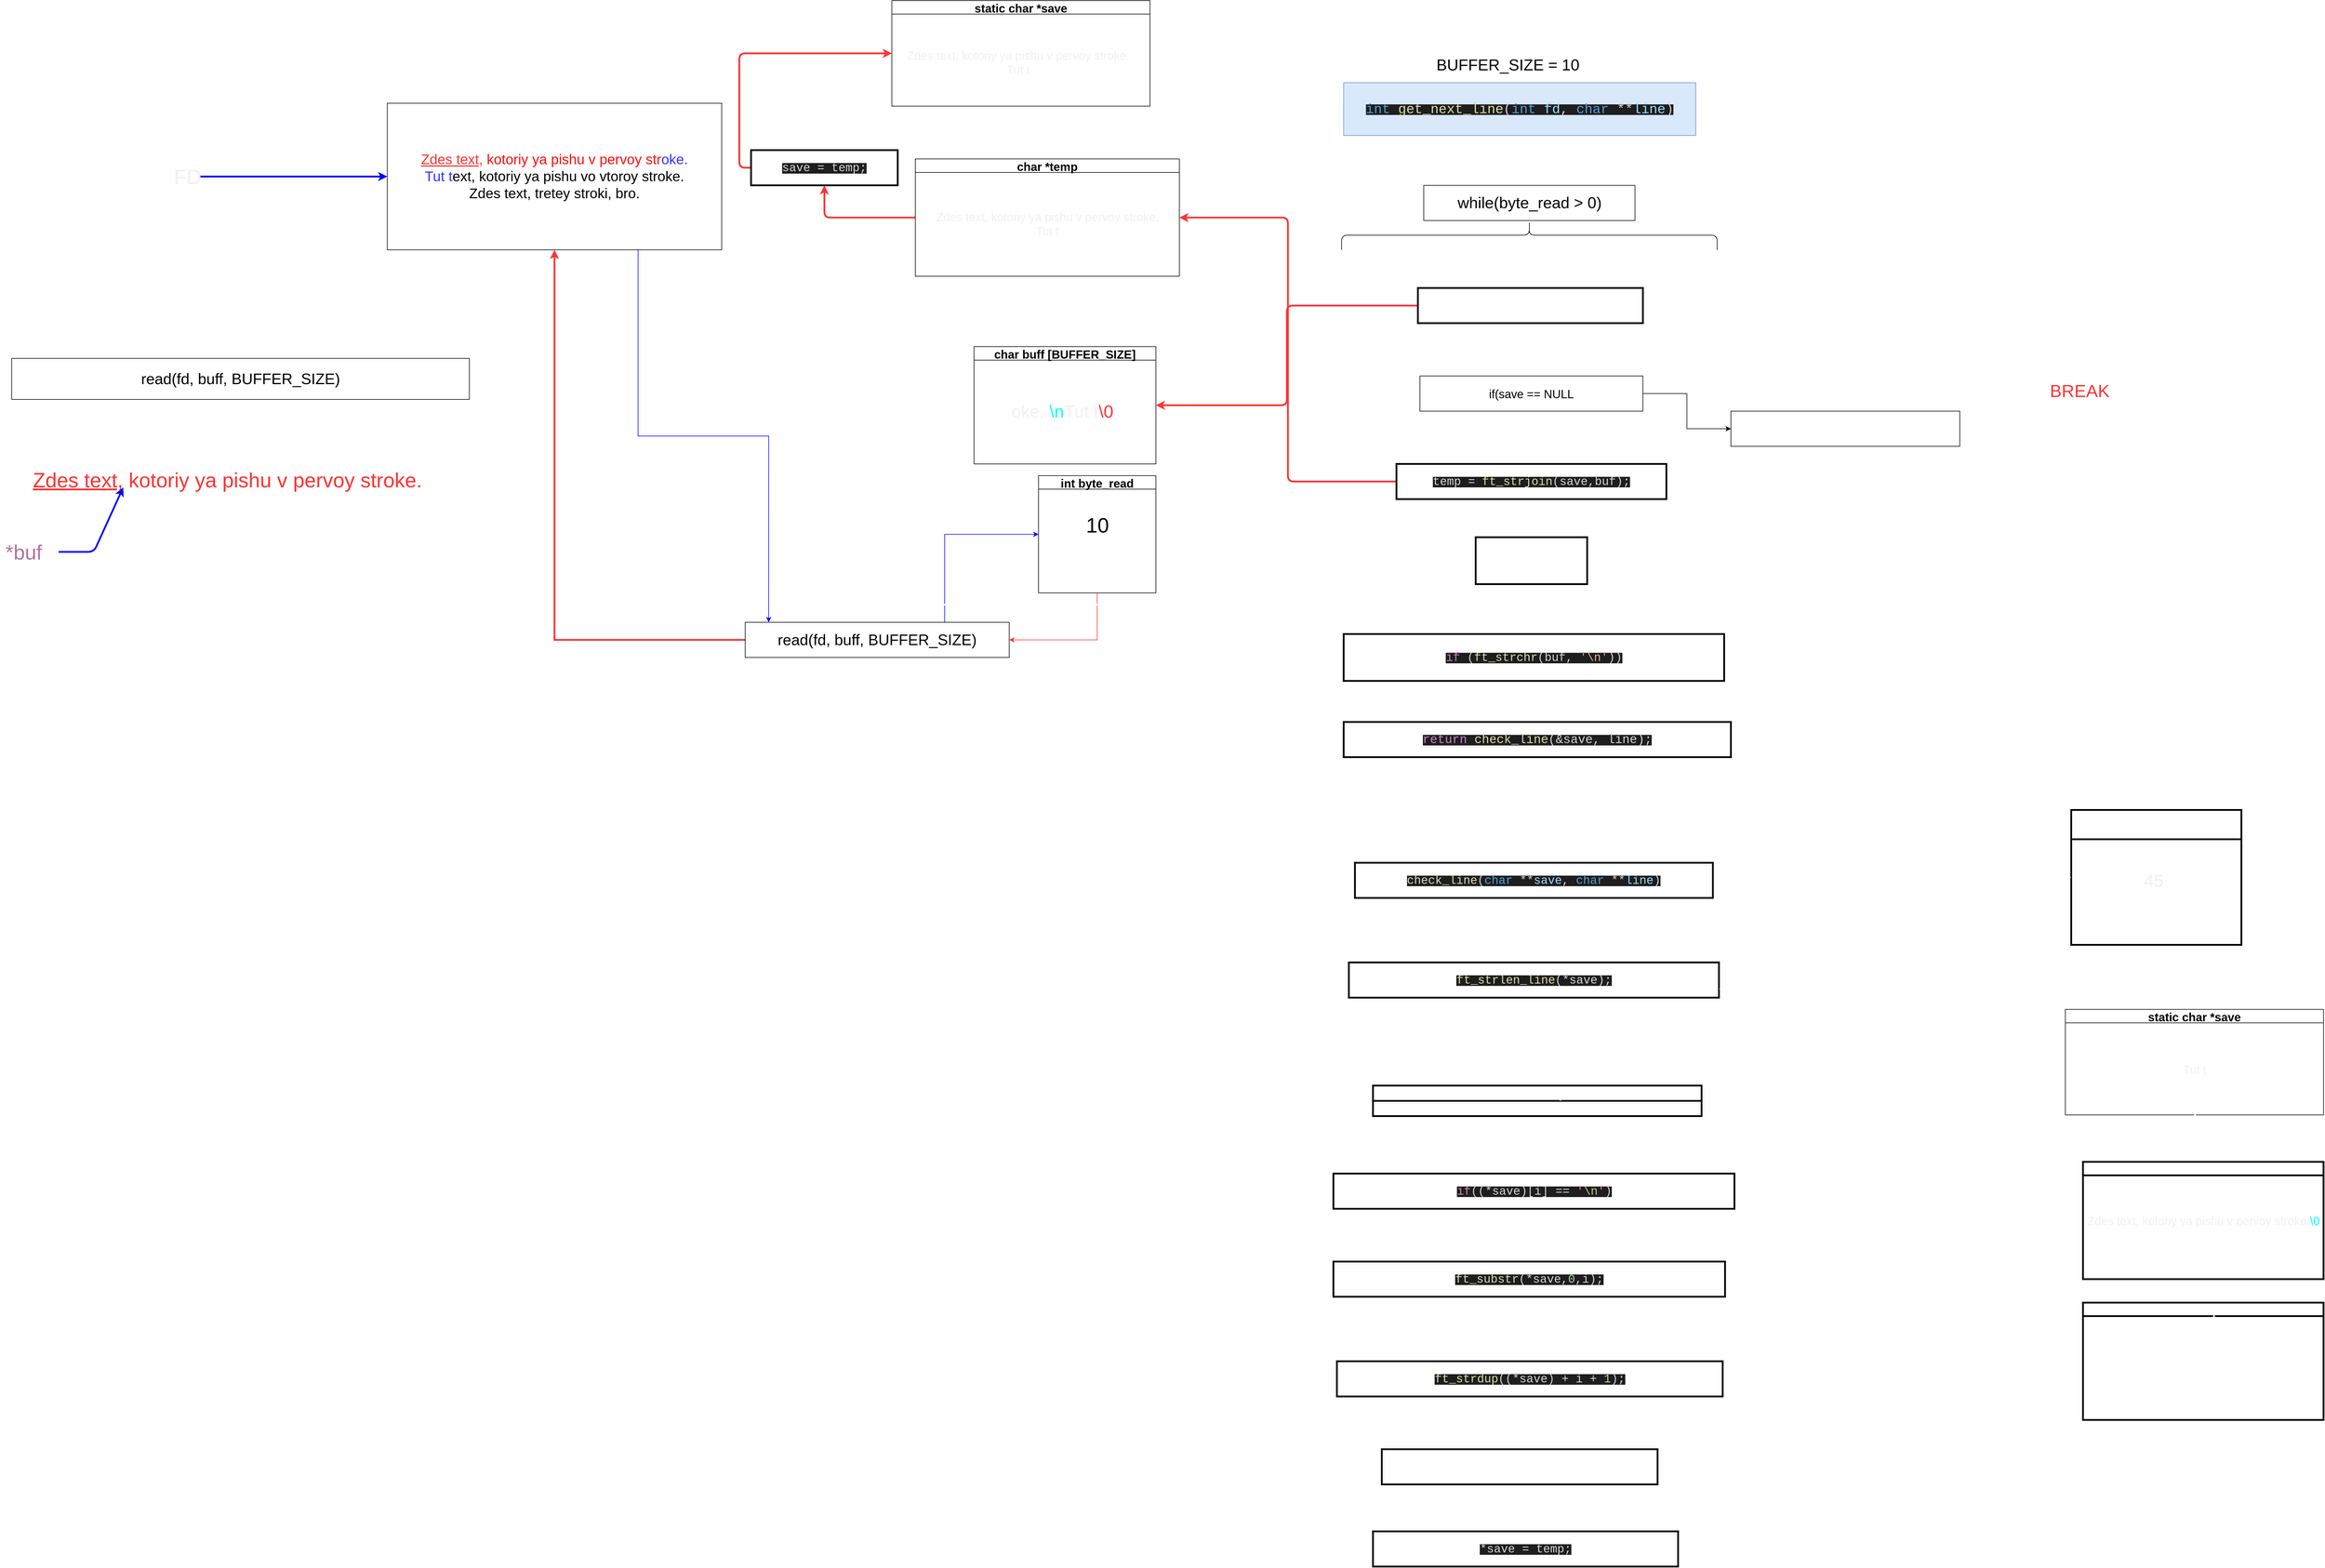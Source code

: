 <mxfile version="14.7.0" type="github">
  <diagram name="Page-1" id="2c0d36ab-eaac-3732-788b-9136903baeff">
    <mxGraphModel dx="3509.5" dy="2676.5" grid="1" gridSize="10" guides="1" tooltips="1" connect="1" arrows="1" fold="1" page="1" pageScale="1.5" pageWidth="1169" pageHeight="827" background="none" math="0" shadow="0">
      <root>
        <mxCell id="0" />
        <mxCell id="1" parent="0" />
        <mxCell id="cGfIDXa5zT7s5jYRYXFM-146" style="edgeStyle=orthogonalEdgeStyle;rounded=1;orthogonalLoop=1;jettySize=auto;html=1;exitX=0;exitY=0.5;exitDx=0;exitDy=0;entryX=1;entryY=0.5;entryDx=0;entryDy=0;fontSize=24;strokeColor=#FFFFFF;strokeWidth=3;" parent="1" source="cGfIDXa5zT7s5jYRYXFM-123" target="cGfIDXa5zT7s5jYRYXFM-132" edge="1">
          <mxGeometry relative="1" as="geometry">
            <Array as="points">
              <mxPoint x="310" y="85" />
              <mxPoint x="310" y="1090" />
              <mxPoint x="-180" y="1090" />
              <mxPoint x="-180" y="990" />
            </Array>
          </mxGeometry>
        </mxCell>
        <mxCell id="cGfIDXa5zT7s5jYRYXFM-123" value="&lt;div style=&quot;color: rgb(212 , 212 , 212) ; background-color: rgb(30 , 30 , 30) ; font-family: &amp;#34;menlo&amp;#34; , &amp;#34;monaco&amp;#34; , &amp;#34;courier new&amp;#34; , monospace ; font-weight: normal ; font-size: 23px ; line-height: 18px&quot;&gt;&lt;div&gt;&lt;font style=&quot;font-size: 23px&quot;&gt;&lt;span style=&quot;color: #569cd6&quot;&gt;int&lt;/span&gt;&lt;span style=&quot;color: #d4d4d4&quot;&gt; &lt;/span&gt;&lt;span style=&quot;color: #dcdcaa&quot;&gt;get_next_line&lt;/span&gt;&lt;span style=&quot;color: #d4d4d4&quot;&gt;(&lt;/span&gt;&lt;span style=&quot;color: #569cd6&quot;&gt;int&lt;/span&gt;&lt;span style=&quot;color: #d4d4d4&quot;&gt; &lt;/span&gt;&lt;span style=&quot;color: #9cdcfe&quot;&gt;fd&lt;/span&gt;&lt;span style=&quot;color: #d4d4d4&quot;&gt;, &lt;/span&gt;&lt;span style=&quot;color: #569cd6&quot;&gt;char&lt;/span&gt;&lt;span style=&quot;color: #d4d4d4&quot;&gt; **&lt;/span&gt;&lt;span style=&quot;color: #9cdcfe&quot;&gt;line&lt;/span&gt;&lt;span style=&quot;color: #d4d4d4&quot;&gt;)&lt;/span&gt;&lt;/font&gt;&lt;/div&gt;&lt;/div&gt;" style="rounded=0;whiteSpace=wrap;html=1;strokeColor=#6c8ebf;fillColor=#dae8fc;" parent="1" vertex="1">
          <mxGeometry x="560" y="40" width="600" height="90" as="geometry" />
        </mxCell>
        <mxCell id="cGfIDXa5zT7s5jYRYXFM-126" value="static char *save" style="swimlane;fontSize=20;fillColor=#FFFFFF;fontColor=#000000;" parent="1" vertex="1">
          <mxGeometry x="-210" y="-100" width="440" height="180" as="geometry" />
        </mxCell>
        <mxCell id="smTxelb6_2642w6QyUss-38" value="&lt;font style=&quot;font-size: 20px&quot; color=&quot;#F0F0F0&quot;&gt;Zdes text, kotoriy ya pishu v pervoy str&lt;/font&gt;&lt;font style=&quot;font-size: 20px&quot; color=&quot;#F0F0F0&quot;&gt;oke.&lt;br&gt;Tut t&lt;/font&gt;" style="text;html=1;align=center;verticalAlign=middle;resizable=0;points=[];autosize=1;strokeColor=none;fontSize=20;fontColor=#000000;rotation=0;" vertex="1" parent="cGfIDXa5zT7s5jYRYXFM-126">
          <mxGeometry x="20" y="80" width="390" height="50" as="geometry" />
        </mxCell>
        <mxCell id="smTxelb6_2642w6QyUss-27" style="edgeStyle=orthogonalEdgeStyle;rounded=1;orthogonalLoop=1;jettySize=auto;html=1;exitX=0;exitY=0.5;exitDx=0;exitDy=0;entryX=0;entryY=0.5;entryDx=0;entryDy=0;fontSize=20;fontColor=#FF3333;strokeColor=#FF3333;strokeWidth=3;startArrow=none;" edge="1" parent="1" source="smTxelb6_2642w6QyUss-23" target="cGfIDXa5zT7s5jYRYXFM-126">
          <mxGeometry relative="1" as="geometry">
            <Array as="points" />
          </mxGeometry>
        </mxCell>
        <mxCell id="smTxelb6_2642w6QyUss-31" style="edgeStyle=orthogonalEdgeStyle;rounded=1;orthogonalLoop=1;jettySize=auto;html=1;exitX=0;exitY=0.5;exitDx=0;exitDy=0;entryX=0.5;entryY=1;entryDx=0;entryDy=0;fontSize=20;fontColor=#FF3333;strokeColor=#FF3333;strokeWidth=3;" edge="1" parent="1" source="cGfIDXa5zT7s5jYRYXFM-128" target="smTxelb6_2642w6QyUss-23">
          <mxGeometry relative="1" as="geometry" />
        </mxCell>
        <mxCell id="cGfIDXa5zT7s5jYRYXFM-128" value="char *temp" style="swimlane;fontSize=20;fillColor=#FFFFFF;fontColor=#000000;" parent="1" vertex="1">
          <mxGeometry x="-170" y="170" width="450" height="200" as="geometry" />
        </mxCell>
        <mxCell id="smTxelb6_2642w6QyUss-12" value="&lt;font style=&quot;font-size: 20px&quot; color=&quot;#F0F0F0&quot;&gt;Zdes text, kotoriy ya pishu v pervoy str&lt;/font&gt;&lt;font style=&quot;font-size: 20px&quot; color=&quot;#F0F0F0&quot;&gt;oke.&lt;br&gt;Tut t&lt;/font&gt;" style="text;html=1;align=center;verticalAlign=middle;resizable=0;points=[];autosize=1;strokeColor=none;fontSize=20;fontColor=#000000;" vertex="1" parent="cGfIDXa5zT7s5jYRYXFM-128">
          <mxGeometry x="30" y="85" width="390" height="50" as="geometry" />
        </mxCell>
        <mxCell id="cGfIDXa5zT7s5jYRYXFM-129" value="char buff [BUFFER_SIZE]" style="swimlane;fontSize=20;fillColor=#FFFFFF;fontColor=#000000;" parent="1" vertex="1">
          <mxGeometry x="-70" y="490" width="310" height="200" as="geometry" />
        </mxCell>
        <mxCell id="smTxelb6_2642w6QyUss-17" value="&lt;font style=&quot;font-size: 30px&quot; color=&quot;#F0F0F0&quot;&gt;oke. &lt;font color=&quot;#00FFFF&quot;&gt;\n&lt;/font&gt;Tut t&lt;/font&gt;&lt;font style=&quot;font-size: 30px&quot; color=&quot;#F0F0F0&quot;&gt;&lt;font style=&quot;font-size: 30px&quot; color=&quot;#FF3333&quot;&gt;\0&lt;/font&gt;&lt;/font&gt;" style="text;html=1;align=center;verticalAlign=middle;resizable=0;points=[];autosize=1;strokeColor=none;fontSize=20;fontColor=#FF3333;" vertex="1" parent="cGfIDXa5zT7s5jYRYXFM-129">
          <mxGeometry x="55" y="95" width="190" height="30" as="geometry" />
        </mxCell>
        <mxCell id="smTxelb6_2642w6QyUss-16" style="edgeStyle=orthogonalEdgeStyle;rounded=0;orthogonalLoop=1;jettySize=auto;html=1;exitX=0.5;exitY=1;exitDx=0;exitDy=0;entryX=1;entryY=0.5;entryDx=0;entryDy=0;fontSize=20;fontColor=#FF3333;strokeColor=#FF3333;" edge="1" parent="1" source="cGfIDXa5zT7s5jYRYXFM-130" target="cGfIDXa5zT7s5jYRYXFM-132">
          <mxGeometry relative="1" as="geometry" />
        </mxCell>
        <mxCell id="cGfIDXa5zT7s5jYRYXFM-130" value="int byte_read" style="swimlane;fontSize=20;fillColor=#FFFFFF;fontColor=#000000;" parent="1" vertex="1">
          <mxGeometry x="40" y="710" width="200" height="200" as="geometry" />
        </mxCell>
        <mxCell id="cGfIDXa5zT7s5jYRYXFM-138" value="&lt;div style=&quot;font-size: 35px;&quot;&gt;10&lt;/div&gt;&lt;div style=&quot;font-size: 35px;&quot;&gt;&lt;br style=&quot;font-size: 35px;&quot;&gt;&lt;/div&gt;" style="text;html=1;align=center;verticalAlign=middle;resizable=0;points=[];autosize=1;strokeColor=none;fontSize=35;" parent="cGfIDXa5zT7s5jYRYXFM-130" vertex="1">
          <mxGeometry x="75" y="60" width="50" height="90" as="geometry" />
        </mxCell>
        <mxCell id="cGfIDXa5zT7s5jYRYXFM-136" style="edgeStyle=orthogonalEdgeStyle;rounded=0;orthogonalLoop=1;jettySize=auto;html=1;fontSize=20;strokeColor=#0000FF;entryX=0;entryY=0.5;entryDx=0;entryDy=0;" parent="1" source="cGfIDXa5zT7s5jYRYXFM-132" edge="1" target="cGfIDXa5zT7s5jYRYXFM-130">
          <mxGeometry relative="1" as="geometry">
            <mxPoint x="-140" y="900" as="targetPoint" />
            <Array as="points">
              <mxPoint x="-120" y="810" />
            </Array>
          </mxGeometry>
        </mxCell>
        <mxCell id="cGfIDXa5zT7s5jYRYXFM-145" style="edgeStyle=orthogonalEdgeStyle;rounded=0;orthogonalLoop=1;jettySize=auto;html=1;entryX=0.5;entryY=1;entryDx=0;entryDy=0;fontSize=24;strokeColor=#FF3333;strokeWidth=3;" parent="1" source="cGfIDXa5zT7s5jYRYXFM-132" target="cGfIDXa5zT7s5jYRYXFM-150" edge="1">
          <mxGeometry relative="1" as="geometry">
            <mxPoint x="-795" y="326" as="targetPoint" />
          </mxGeometry>
        </mxCell>
        <mxCell id="cGfIDXa5zT7s5jYRYXFM-132" value="&lt;font style=&quot;font-size: 26px&quot; color=&quot;#000000&quot;&gt;read(fd, buff, BUFFER_SIZE)&lt;/font&gt;" style="rounded=0;whiteSpace=wrap;html=1;fontSize=20;fillColor=#FFFFFF;" parent="1" vertex="1">
          <mxGeometry x="-460" y="960" width="450" height="60" as="geometry" />
        </mxCell>
        <mxCell id="cGfIDXa5zT7s5jYRYXFM-137" value="BUFFER_SIZE = 10" style="text;html=1;strokeColor=none;fillColor=none;align=center;verticalAlign=middle;whiteSpace=wrap;rounded=0;fontSize=27;" parent="1" vertex="1">
          <mxGeometry x="680" width="320" height="20" as="geometry" />
        </mxCell>
        <mxCell id="cGfIDXa5zT7s5jYRYXFM-139" value="&lt;font color=&quot;#000000&quot;&gt;while(byte_read &amp;gt; 0)&lt;/font&gt;" style="rounded=0;whiteSpace=wrap;html=1;fontSize=27;fillColor=#FFFFFF;" parent="1" vertex="1">
          <mxGeometry x="696.5" y="215" width="360" height="60" as="geometry" />
        </mxCell>
        <mxCell id="cGfIDXa5zT7s5jYRYXFM-151" style="edgeStyle=orthogonalEdgeStyle;rounded=0;orthogonalLoop=1;jettySize=auto;html=1;exitX=0.75;exitY=1;exitDx=0;exitDy=0;entryX=0.089;entryY=0;entryDx=0;entryDy=0;entryPerimeter=0;fontSize=24;fontColor=#000000;strokeColor=#0000FF;" parent="1" source="cGfIDXa5zT7s5jYRYXFM-150" target="cGfIDXa5zT7s5jYRYXFM-132" edge="1">
          <mxGeometry relative="1" as="geometry" />
        </mxCell>
        <mxCell id="cGfIDXa5zT7s5jYRYXFM-150" value="&lt;font color=&quot;#FF3333&quot;&gt;&lt;u&gt;Zdes text,&lt;/u&gt;&lt;/font&gt; &lt;font color=&quot;#FF0D0D&quot;&gt;kotoriy ya pishu v pervoy str&lt;font color=&quot;#3333FF&quot;&gt;oke.&lt;br&gt;Tut t&lt;/font&gt;&lt;/font&gt;ext, kotoriy ya pishu vo vtoroy stroke.&lt;br&gt;Zdes text, tretey stroki, bro." style="rounded=0;whiteSpace=wrap;html=1;fontSize=24;fontColor=#000000;fillColor=#FFFFFF;" parent="1" vertex="1">
          <mxGeometry x="-1070" y="75" width="570" height="250" as="geometry" />
        </mxCell>
        <mxCell id="cGfIDXa5zT7s5jYRYXFM-154" value="&lt;font style=&quot;font-size: 26px&quot; color=&quot;#000000&quot;&gt;read(fd, buff, BUFFER_SIZE)&lt;/font&gt;" style="rounded=0;whiteSpace=wrap;html=1;fontSize=20;fillColor=#FFFFFF;" parent="1" vertex="1">
          <mxGeometry x="-1710" y="510" width="780" height="70" as="geometry" />
        </mxCell>
        <mxCell id="cGfIDXa5zT7s5jYRYXFM-155" value="&lt;font color=&quot;#FF3333&quot;&gt;&lt;u&gt;Zdes text,&lt;/u&gt;&lt;/font&gt; kotoriy ya pishu v pervoy stroke." style="text;whiteSpace=wrap;html=1;fontSize=35;fontColor=#FF3333;" parent="1" vertex="1">
          <mxGeometry x="-1676.5" y="690" width="800" height="100" as="geometry" />
        </mxCell>
        <mxCell id="cGfIDXa5zT7s5jYRYXFM-157" style="edgeStyle=orthogonalEdgeStyle;rounded=0;orthogonalLoop=1;jettySize=auto;html=1;entryX=0;entryY=0.5;entryDx=0;entryDy=0;fontSize=35;fontColor=#FF3333;strokeColor=#0000FF;strokeWidth=3;" parent="1" source="cGfIDXa5zT7s5jYRYXFM-156" target="cGfIDXa5zT7s5jYRYXFM-150" edge="1">
          <mxGeometry relative="1" as="geometry" />
        </mxCell>
        <mxCell id="cGfIDXa5zT7s5jYRYXFM-156" value="&lt;font color=&quot;#F0F0F0&quot;&gt;FD&lt;/font&gt;" style="text;html=1;strokeColor=none;fillColor=none;align=center;verticalAlign=middle;whiteSpace=wrap;rounded=0;fontSize=35;fontColor=#FF3333;" parent="1" vertex="1">
          <mxGeometry x="-1430" y="190" width="40" height="20" as="geometry" />
        </mxCell>
        <mxCell id="cGfIDXa5zT7s5jYRYXFM-159" value="" style="endArrow=classic;html=1;fontSize=35;fontColor=#FF3333;strokeColor=#0000FF;strokeWidth=3;" parent="1" edge="1">
          <mxGeometry width="50" height="50" relative="1" as="geometry">
            <mxPoint x="-1630" y="840" as="sourcePoint" />
            <mxPoint x="-1520" y="730" as="targetPoint" />
            <Array as="points">
              <mxPoint x="-1570" y="840" />
            </Array>
          </mxGeometry>
        </mxCell>
        <mxCell id="cGfIDXa5zT7s5jYRYXFM-160" value="&lt;font color=&quot;#B5739D&quot;&gt;*buf&lt;/font&gt;" style="text;html=1;align=center;verticalAlign=middle;resizable=0;points=[];autosize=1;strokeColor=none;fontSize=35;fontColor=#FF3333;" parent="1" vertex="1">
          <mxGeometry x="-1730" y="815" width="80" height="50" as="geometry" />
        </mxCell>
        <mxCell id="RViukp85YZKTgGBuz0Ei-7" value="" style="shape=curlyBracket;whiteSpace=wrap;html=1;rounded=1;flipH=1;fontSize=29;fontColor=#F0F0F0;rotation=-90;" parent="1" vertex="1">
          <mxGeometry x="851.5" y="-20" width="50" height="640" as="geometry" />
        </mxCell>
        <mxCell id="smTxelb6_2642w6QyUss-4" style="edgeStyle=orthogonalEdgeStyle;rounded=0;orthogonalLoop=1;jettySize=auto;html=1;entryX=0;entryY=0.5;entryDx=0;entryDy=0;" edge="1" parent="1" source="smTxelb6_2642w6QyUss-3" target="smTxelb6_2642w6QyUss-8">
          <mxGeometry relative="1" as="geometry">
            <mxPoint x="1190" y="630" as="targetPoint" />
          </mxGeometry>
        </mxCell>
        <mxCell id="smTxelb6_2642w6QyUss-34" style="edgeStyle=orthogonalEdgeStyle;rounded=1;orthogonalLoop=1;jettySize=auto;html=1;entryX=0.5;entryY=0;entryDx=0;entryDy=0;fontSize=20;fontColor=#FF3333;strokeColor=#FFFFFF;strokeWidth=3;" edge="1" parent="1" source="smTxelb6_2642w6QyUss-3" target="smTxelb6_2642w6QyUss-9">
          <mxGeometry relative="1" as="geometry" />
        </mxCell>
        <mxCell id="smTxelb6_2642w6QyUss-3" value="&lt;font style=&quot;font-size: 20px&quot;&gt;if(save == NULL&lt;/font&gt;" style="rounded=0;whiteSpace=wrap;html=1;" vertex="1" parent="1">
          <mxGeometry x="690" y="540" width="380" height="60" as="geometry" />
        </mxCell>
        <mxCell id="smTxelb6_2642w6QyUss-33" style="edgeStyle=orthogonalEdgeStyle;rounded=1;orthogonalLoop=1;jettySize=auto;html=1;entryX=1;entryY=0.5;entryDx=0;entryDy=0;fontSize=20;fontColor=#FF3333;strokeColor=#FFFFFF;strokeWidth=3;" edge="1" parent="1" source="smTxelb6_2642w6QyUss-8" target="smTxelb6_2642w6QyUss-9">
          <mxGeometry relative="1" as="geometry">
            <Array as="points">
              <mxPoint x="1370" y="720" />
            </Array>
          </mxGeometry>
        </mxCell>
        <mxCell id="smTxelb6_2642w6QyUss-8" value="&lt;font style=&quot;font-size: 20px&quot; color=&quot;#FFFFFF&quot;&gt;save =&lt;font style=&quot;font-size: 20px&quot;&gt;ft_strdup(&quot; &quot;)&lt;/font&gt;&lt;/font&gt;" style="rounded=0;whiteSpace=wrap;html=1;fontColor=#000000;" vertex="1" parent="1">
          <mxGeometry x="1220" y="600" width="390" height="60" as="geometry" />
        </mxCell>
        <mxCell id="smTxelb6_2642w6QyUss-10" style="edgeStyle=orthogonalEdgeStyle;rounded=1;orthogonalLoop=1;jettySize=auto;html=1;entryX=1;entryY=0.5;entryDx=0;entryDy=0;fontSize=20;fontColor=#000000;strokeColor=#FF3333;strokeWidth=3;" edge="1" parent="1" source="smTxelb6_2642w6QyUss-9" target="cGfIDXa5zT7s5jYRYXFM-128">
          <mxGeometry relative="1" as="geometry" />
        </mxCell>
        <mxCell id="smTxelb6_2642w6QyUss-35" style="edgeStyle=orthogonalEdgeStyle;rounded=1;orthogonalLoop=1;jettySize=auto;html=1;exitX=0.5;exitY=1;exitDx=0;exitDy=0;entryX=0.5;entryY=0;entryDx=0;entryDy=0;fontSize=20;fontColor=#FF3333;strokeColor=#FFFFFF;strokeWidth=3;" edge="1" parent="1" source="smTxelb6_2642w6QyUss-9" target="smTxelb6_2642w6QyUss-22">
          <mxGeometry relative="1" as="geometry" />
        </mxCell>
        <mxCell id="smTxelb6_2642w6QyUss-9" value="&lt;div style=&quot;color: rgb(212, 212, 212); background-color: rgb(30, 30, 30); font-family: &amp;quot;menlo&amp;quot;, &amp;quot;monaco&amp;quot;, &amp;quot;courier new&amp;quot;, monospace; font-weight: normal; font-size: 20px; line-height: 18px;&quot;&gt;&lt;div style=&quot;font-size: 20px;&quot;&gt;&lt;span style=&quot;color: rgb(212, 212, 212); font-size: 20px;&quot;&gt;temp = &lt;/span&gt;&lt;span style=&quot;color: rgb(220, 220, 170); font-size: 20px;&quot;&gt;ft_strjoin&lt;/span&gt;&lt;span style=&quot;color: rgb(212, 212, 212); font-size: 20px;&quot;&gt;(save,buf);&lt;/span&gt;&lt;/div&gt;&lt;/div&gt;" style="rounded=0;whiteSpace=wrap;html=1;fontColor=#000000;strokeWidth=3;fontSize=20;" vertex="1" parent="1">
          <mxGeometry x="650" y="690" width="460" height="60" as="geometry" />
        </mxCell>
        <mxCell id="smTxelb6_2642w6QyUss-20" style="edgeStyle=orthogonalEdgeStyle;rounded=1;orthogonalLoop=1;jettySize=auto;html=1;entryX=1;entryY=0.5;entryDx=0;entryDy=0;fontSize=20;fontColor=#FF3333;strokeColor=#FF3333;strokeWidth=3;" edge="1" parent="1" source="smTxelb6_2642w6QyUss-18" target="cGfIDXa5zT7s5jYRYXFM-129">
          <mxGeometry relative="1" as="geometry" />
        </mxCell>
        <mxCell id="smTxelb6_2642w6QyUss-32" style="edgeStyle=orthogonalEdgeStyle;rounded=1;orthogonalLoop=1;jettySize=auto;html=1;entryX=0.5;entryY=0;entryDx=0;entryDy=0;fontSize=20;fontColor=#FF3333;strokeWidth=3;strokeColor=#FFFFFF;" edge="1" parent="1" source="smTxelb6_2642w6QyUss-18" target="smTxelb6_2642w6QyUss-3">
          <mxGeometry relative="1" as="geometry" />
        </mxCell>
        <mxCell id="smTxelb6_2642w6QyUss-18" value="&lt;font color=&quot;#FFFFFF&quot;&gt;buf[byte_read] = &#39;\0&#39;;&lt;/font&gt;" style="rounded=0;whiteSpace=wrap;html=1;fontSize=20;fontColor=#FF3333;strokeWidth=3;" vertex="1" parent="1">
          <mxGeometry x="686.5" y="390" width="383.5" height="60" as="geometry" />
        </mxCell>
        <mxCell id="smTxelb6_2642w6QyUss-36" style="edgeStyle=orthogonalEdgeStyle;rounded=1;orthogonalLoop=1;jettySize=auto;html=1;entryX=0.305;entryY=1.069;entryDx=0;entryDy=0;entryPerimeter=0;fontSize=20;fontColor=#FF3333;strokeColor=#FFFFFF;strokeWidth=3;" edge="1" parent="1" source="smTxelb6_2642w6QyUss-22" target="smTxelb6_2642w6QyUss-23">
          <mxGeometry relative="1" as="geometry">
            <Array as="points">
              <mxPoint x="877" y="930" />
              <mxPoint x="-360" y="930" />
              <mxPoint x="-360" y="219" />
            </Array>
          </mxGeometry>
        </mxCell>
        <mxCell id="smTxelb6_2642w6QyUss-50" style="edgeStyle=orthogonalEdgeStyle;rounded=1;orthogonalLoop=1;jettySize=auto;html=1;entryX=0.5;entryY=0;entryDx=0;entryDy=0;fontSize=20;fontColor=#FF3333;strokeColor=#FFFFFF;strokeWidth=3;" edge="1" parent="1" source="smTxelb6_2642w6QyUss-22" target="smTxelb6_2642w6QyUss-41">
          <mxGeometry relative="1" as="geometry" />
        </mxCell>
        <mxCell id="smTxelb6_2642w6QyUss-22" value="&lt;font color=&quot;#FFFFFF&quot;&gt;free(save)&lt;/font&gt;" style="rounded=0;whiteSpace=wrap;html=1;fontSize=20;fontColor=#FF3333;strokeWidth=3;" vertex="1" parent="1">
          <mxGeometry x="785" y="815" width="190" height="80" as="geometry" />
        </mxCell>
        <mxCell id="smTxelb6_2642w6QyUss-23" value="&lt;div style=&quot;color: rgb(212 , 212 , 212) ; background-color: rgb(30 , 30 , 30) ; font-family: &amp;#34;menlo&amp;#34; , &amp;#34;monaco&amp;#34; , &amp;#34;courier new&amp;#34; , monospace ; font-weight: normal ; line-height: 18px&quot;&gt;&lt;div&gt;&lt;font style=&quot;font-size: 20px&quot;&gt;&lt;span style=&quot;color: #d4d4d4&quot;&gt;save = temp;&lt;/span&gt;&lt;/font&gt;&lt;/div&gt;&lt;/div&gt;" style="rounded=0;whiteSpace=wrap;html=1;fontSize=20;fontColor=#FF3333;strokeWidth=3;" vertex="1" parent="1">
          <mxGeometry x="-450" y="155" width="250" height="60" as="geometry" />
        </mxCell>
        <mxCell id="smTxelb6_2642w6QyUss-42" style="edgeStyle=orthogonalEdgeStyle;rounded=1;orthogonalLoop=1;jettySize=auto;html=1;fontSize=20;fontColor=#FF3333;strokeColor=#FFFFFF;strokeWidth=3;entryX=1;entryY=0.75;entryDx=0;entryDy=0;startArrow=none;" edge="1" parent="1" source="smTxelb6_2642w6QyUss-44" target="cGfIDXa5zT7s5jYRYXFM-123">
          <mxGeometry relative="1" as="geometry">
            <mxPoint x="1630" y="320" as="targetPoint" />
            <Array as="points">
              <mxPoint x="1700" y="565" />
              <mxPoint x="1700" y="108" />
            </Array>
          </mxGeometry>
        </mxCell>
        <mxCell id="smTxelb6_2642w6QyUss-47" style="edgeStyle=orthogonalEdgeStyle;rounded=1;orthogonalLoop=1;jettySize=auto;html=1;fontSize=20;fontColor=#FF3333;strokeColor=#FFFFFF;strokeWidth=3;" edge="1" parent="1" source="smTxelb6_2642w6QyUss-41" target="smTxelb6_2642w6QyUss-44">
          <mxGeometry relative="1" as="geometry" />
        </mxCell>
        <mxCell id="smTxelb6_2642w6QyUss-41" value="&lt;div style=&quot;color: rgb(212 , 212 , 212) ; background-color: rgb(30 , 30 , 30) ; font-family: &amp;#34;menlo&amp;#34; , &amp;#34;monaco&amp;#34; , &amp;#34;courier new&amp;#34; , monospace ; font-weight: normal ; line-height: 18px&quot;&gt;&lt;div&gt;&lt;font style=&quot;font-size: 20px&quot;&gt;&lt;span style=&quot;color: #c586c0&quot;&gt;if&lt;/span&gt;&lt;span style=&quot;color: #d4d4d4&quot;&gt; (&lt;/span&gt;&lt;span style=&quot;color: #dcdcaa&quot;&gt;ft_strchr&lt;/span&gt;&lt;span style=&quot;color: #d4d4d4&quot;&gt;(buf, &lt;/span&gt;&lt;span style=&quot;color: #ce9178&quot;&gt;&#39;&lt;/span&gt;&lt;span style=&quot;color: #d7ba7d&quot;&gt;\n&lt;/span&gt;&lt;span style=&quot;color: #ce9178&quot;&gt;&#39;&lt;/span&gt;&lt;span style=&quot;color: #d4d4d4&quot;&gt;))&lt;/span&gt;&lt;/font&gt;&lt;/div&gt;&lt;/div&gt;" style="rounded=0;whiteSpace=wrap;html=1;fontSize=20;fontColor=#FF3333;strokeWidth=3;" vertex="1" parent="1">
          <mxGeometry x="560" y="980" width="648.5" height="80" as="geometry" />
        </mxCell>
        <mxCell id="smTxelb6_2642w6QyUss-51" style="edgeStyle=orthogonalEdgeStyle;rounded=1;orthogonalLoop=1;jettySize=auto;html=1;entryX=1;entryY=0.5;entryDx=0;entryDy=0;fontSize=20;fontColor=#FF3333;strokeColor=#FFFFFF;strokeWidth=3;" edge="1" parent="1" source="smTxelb6_2642w6QyUss-44" target="smTxelb6_2642w6QyUss-49">
          <mxGeometry relative="1" as="geometry">
            <Array as="points">
              <mxPoint x="2040" y="565" />
              <mxPoint x="2040" y="1160" />
            </Array>
          </mxGeometry>
        </mxCell>
        <mxCell id="smTxelb6_2642w6QyUss-44" value="&lt;font style=&quot;font-size: 30px&quot;&gt;BREAK&lt;/font&gt;" style="text;html=1;align=center;verticalAlign=middle;resizable=0;points=[];autosize=1;strokeColor=none;fontSize=20;fontColor=#FF3333;" vertex="1" parent="1">
          <mxGeometry x="1753.5" y="550" width="120" height="30" as="geometry" />
        </mxCell>
        <mxCell id="smTxelb6_2642w6QyUss-52" style="edgeStyle=orthogonalEdgeStyle;rounded=1;orthogonalLoop=1;jettySize=auto;html=1;fontSize=20;fontColor=#FF3333;strokeColor=#FFFFFF;strokeWidth=3;" edge="1" parent="1" source="smTxelb6_2642w6QyUss-49">
          <mxGeometry relative="1" as="geometry">
            <mxPoint x="890" y="1360" as="targetPoint" />
          </mxGeometry>
        </mxCell>
        <mxCell id="smTxelb6_2642w6QyUss-49" value="&lt;div style=&quot;color: rgb(212 , 212 , 212) ; background-color: rgb(30 , 30 , 30) ; font-family: &amp;#34;menlo&amp;#34; , &amp;#34;monaco&amp;#34; , &amp;#34;courier new&amp;#34; , monospace ; font-weight: normal ; line-height: 18px ; font-size: 21px&quot;&gt;&lt;div&gt;&lt;span style=&quot;color: #c586c0&quot;&gt;return&lt;/span&gt;&lt;span style=&quot;color: #d4d4d4&quot;&gt; &lt;/span&gt;&lt;span style=&quot;color: #dcdcaa&quot;&gt;check_line&lt;/span&gt;&lt;span style=&quot;color: #d4d4d4&quot;&gt;(&amp;amp;save, line);&lt;/span&gt;&lt;/div&gt;&lt;/div&gt;" style="rounded=0;whiteSpace=wrap;html=1;fontSize=20;fontColor=#FF3333;strokeWidth=3;" vertex="1" parent="1">
          <mxGeometry x="560" y="1130" width="660" height="60" as="geometry" />
        </mxCell>
        <mxCell id="smTxelb6_2642w6QyUss-56" style="edgeStyle=orthogonalEdgeStyle;rounded=1;orthogonalLoop=1;jettySize=auto;html=1;exitX=0.5;exitY=1;exitDx=0;exitDy=0;fontSize=20;fontColor=#FF3333;strokeColor=#FFFFFF;strokeWidth=3;" edge="1" parent="1" source="smTxelb6_2642w6QyUss-53" target="smTxelb6_2642w6QyUss-55">
          <mxGeometry relative="1" as="geometry" />
        </mxCell>
        <mxCell id="smTxelb6_2642w6QyUss-53" value="&lt;div style=&quot;color: rgb(212 , 212 , 212) ; background-color: rgb(30 , 30 , 30) ; font-family: &amp;#34;menlo&amp;#34; , &amp;#34;monaco&amp;#34; , &amp;#34;courier new&amp;#34; , monospace ; font-weight: normal ; line-height: 18px&quot;&gt;&lt;div&gt;&lt;font style=&quot;font-size: 20px&quot;&gt;&lt;span style=&quot;color: #dcdcaa&quot;&gt;check_line&lt;/span&gt;&lt;span style=&quot;color: #d4d4d4&quot;&gt;(&lt;/span&gt;&lt;span style=&quot;color: #569cd6&quot;&gt;char&lt;/span&gt;&lt;span style=&quot;color: #d4d4d4&quot;&gt; **&lt;/span&gt;&lt;span style=&quot;color: #9cdcfe&quot;&gt;save&lt;/span&gt;&lt;span style=&quot;color: #d4d4d4&quot;&gt;, &lt;/span&gt;&lt;span style=&quot;color: #569cd6&quot;&gt;char&lt;/span&gt;&lt;span style=&quot;color: #d4d4d4&quot;&gt; **&lt;/span&gt;&lt;span style=&quot;color: #9cdcfe&quot;&gt;line&lt;/span&gt;&lt;span style=&quot;color: #d4d4d4&quot;&gt;)&lt;/span&gt;&lt;/font&gt;&lt;/div&gt;&lt;/div&gt;" style="rounded=0;whiteSpace=wrap;html=1;fontSize=20;fontColor=#FF3333;strokeWidth=3;" vertex="1" parent="1">
          <mxGeometry x="579.25" y="1370" width="610" height="60" as="geometry" />
        </mxCell>
        <mxCell id="smTxelb6_2642w6QyUss-54" value="int i &#xa;" style="swimlane;fontSize=20;strokeWidth=3;startSize=50;verticalAlign=bottom;fontColor=#FFFFFF;" vertex="1" parent="1">
          <mxGeometry x="1800" y="1280" width="290" height="230" as="geometry" />
        </mxCell>
        <mxCell id="smTxelb6_2642w6QyUss-62" value="&lt;font style=&quot;font-size: 30px&quot; color=&quot;#F0F0F0&quot;&gt;45&lt;/font&gt;" style="text;html=1;align=center;verticalAlign=middle;resizable=0;points=[];autosize=1;strokeColor=none;fontSize=20;fontColor=#FF3333;" vertex="1" parent="smTxelb6_2642w6QyUss-54">
          <mxGeometry x="115" y="105" width="50" height="30" as="geometry" />
        </mxCell>
        <mxCell id="smTxelb6_2642w6QyUss-57" style="edgeStyle=orthogonalEdgeStyle;rounded=1;orthogonalLoop=1;jettySize=auto;html=1;entryX=0;entryY=0.5;entryDx=0;entryDy=0;fontSize=20;fontColor=#FF3333;strokeColor=#FFFFFF;strokeWidth=3;" edge="1" parent="1" source="smTxelb6_2642w6QyUss-55" target="smTxelb6_2642w6QyUss-54">
          <mxGeometry relative="1" as="geometry">
            <Array as="points">
              <mxPoint x="1500" y="1560" />
              <mxPoint x="1500" y="1395" />
            </Array>
          </mxGeometry>
        </mxCell>
        <mxCell id="smTxelb6_2642w6QyUss-70" style="edgeStyle=orthogonalEdgeStyle;rounded=1;orthogonalLoop=1;jettySize=auto;html=1;entryX=0.5;entryY=0;entryDx=0;entryDy=0;fontSize=20;fontColor=#FFFFFF;strokeColor=#FFFFFF;strokeWidth=3;" edge="1" parent="1" source="smTxelb6_2642w6QyUss-55" target="smTxelb6_2642w6QyUss-65">
          <mxGeometry relative="1" as="geometry" />
        </mxCell>
        <mxCell id="smTxelb6_2642w6QyUss-55" value="&lt;div style=&quot;color: rgb(212 , 212 , 212) ; background-color: rgb(30 , 30 , 30) ; font-family: &amp;#34;menlo&amp;#34; , &amp;#34;monaco&amp;#34; , &amp;#34;courier new&amp;#34; , monospace ; font-weight: normal ; line-height: 18px&quot;&gt;&lt;div&gt;&lt;font style=&quot;font-size: 20px&quot;&gt;&lt;span style=&quot;color: #dcdcaa&quot;&gt;ft_strlen_line&lt;/span&gt;&lt;span style=&quot;color: #d4d4d4&quot;&gt;(*save);&lt;/span&gt;&lt;/font&gt;&lt;/div&gt;&lt;/div&gt;" style="rounded=0;whiteSpace=wrap;html=1;fontSize=20;fontColor=#FF3333;strokeWidth=3;" vertex="1" parent="1">
          <mxGeometry x="568.88" y="1540" width="630.75" height="60" as="geometry" />
        </mxCell>
        <mxCell id="smTxelb6_2642w6QyUss-61" style="edgeStyle=orthogonalEdgeStyle;rounded=1;orthogonalLoop=1;jettySize=auto;html=1;entryX=1;entryY=0.75;entryDx=0;entryDy=0;fontSize=20;fontColor=#FF3333;strokeColor=#FFFFFF;strokeWidth=3;" edge="1" parent="1" source="smTxelb6_2642w6QyUss-59" target="smTxelb6_2642w6QyUss-55">
          <mxGeometry relative="1" as="geometry" />
        </mxCell>
        <mxCell id="smTxelb6_2642w6QyUss-82" style="edgeStyle=orthogonalEdgeStyle;rounded=1;orthogonalLoop=1;jettySize=auto;html=1;exitX=0;exitY=1;exitDx=0;exitDy=0;entryX=1;entryY=0;entryDx=0;entryDy=0;fontSize=20;fontColor=#FFFFFF;strokeColor=#FFFFFF;strokeWidth=3;" edge="1" parent="1" source="smTxelb6_2642w6QyUss-59" target="smTxelb6_2642w6QyUss-77">
          <mxGeometry relative="1" as="geometry">
            <Array as="points">
              <mxPoint x="1600" y="1800" />
              <mxPoint x="1600" y="2150" />
              <mxPoint x="1206" y="2150" />
            </Array>
          </mxGeometry>
        </mxCell>
        <mxCell id="smTxelb6_2642w6QyUss-59" value="static char *save" style="swimlane;fontSize=20;fillColor=#FFFFFF;fontColor=#000000;" vertex="1" parent="1">
          <mxGeometry x="1790" y="1620" width="440" height="180" as="geometry" />
        </mxCell>
        <mxCell id="smTxelb6_2642w6QyUss-60" value="&lt;font style=&quot;font-size: 20px&quot; color=&quot;#F0F0F0&quot;&gt;&lt;br&gt;Tut t&lt;/font&gt;" style="text;html=1;align=center;verticalAlign=middle;resizable=0;points=[];autosize=1;strokeColor=none;fontSize=20;fontColor=#000000;rotation=0;" vertex="1" parent="smTxelb6_2642w6QyUss-59">
          <mxGeometry x="195" y="65" width="50" height="50" as="geometry" />
        </mxCell>
        <mxCell id="smTxelb6_2642w6QyUss-71" style="edgeStyle=orthogonalEdgeStyle;rounded=1;orthogonalLoop=1;jettySize=auto;html=1;exitX=0.5;exitY=1;exitDx=0;exitDy=0;entryX=0.5;entryY=0;entryDx=0;entryDy=0;fontSize=20;fontColor=#FFFFFF;strokeColor=#FFFFFF;strokeWidth=3;" edge="1" parent="1" source="smTxelb6_2642w6QyUss-65" target="smTxelb6_2642w6QyUss-69">
          <mxGeometry relative="1" as="geometry" />
        </mxCell>
        <mxCell id="smTxelb6_2642w6QyUss-65" value="char *temp" style="swimlane;fontStyle=0;childLayout=stackLayout;horizontal=1;startSize=26;horizontalStack=0;resizeParent=1;resizeParentMax=0;resizeLast=0;collapsible=1;marginBottom=0;fontSize=20;fontColor=#FFFFFF;strokeWidth=3;" vertex="1" parent="1">
          <mxGeometry x="610" y="1750" width="560" height="52" as="geometry" />
        </mxCell>
        <mxCell id="smTxelb6_2642w6QyUss-73" style="edgeStyle=orthogonalEdgeStyle;rounded=1;orthogonalLoop=1;jettySize=auto;html=1;entryX=0.516;entryY=0.035;entryDx=0;entryDy=0;entryPerimeter=0;fontSize=20;fontColor=#FFFFFF;strokeColor=#FFFFFF;strokeWidth=3;" edge="1" parent="1" source="smTxelb6_2642w6QyUss-69" target="smTxelb6_2642w6QyUss-72">
          <mxGeometry relative="1" as="geometry" />
        </mxCell>
        <mxCell id="smTxelb6_2642w6QyUss-69" value="&lt;div style=&quot;color: rgb(212 , 212 , 212) ; background-color: rgb(30 , 30 , 30) ; font-family: &amp;#34;menlo&amp;#34; , &amp;#34;monaco&amp;#34; , &amp;#34;courier new&amp;#34; , monospace ; font-weight: normal ; line-height: 18px&quot;&gt;&lt;div&gt;&lt;font style=&quot;font-size: 20px&quot;&gt;&lt;span style=&quot;color: #c586c0&quot;&gt;if&lt;/span&gt;&lt;span style=&quot;color: #d4d4d4&quot;&gt;((*save)[i] == &lt;/span&gt;&lt;span style=&quot;color: #ce9178&quot;&gt;&#39;&lt;/span&gt;&lt;span style=&quot;color: #d7ba7d&quot;&gt;\n&lt;/span&gt;&lt;span style=&quot;color: #ce9178&quot;&gt;&#39;&lt;/span&gt;&lt;span style=&quot;color: #d4d4d4&quot;&gt;)&lt;/span&gt;&lt;/font&gt;&lt;/div&gt;&lt;/div&gt;" style="rounded=0;whiteSpace=wrap;html=1;fontSize=20;fontColor=#FFFFFF;strokeWidth=3;" vertex="1" parent="1">
          <mxGeometry x="542.51" y="1900" width="683.5" height="60" as="geometry" />
        </mxCell>
        <mxCell id="smTxelb6_2642w6QyUss-74" style="edgeStyle=orthogonalEdgeStyle;rounded=1;orthogonalLoop=1;jettySize=auto;html=1;fontSize=20;fontColor=#FFFFFF;strokeColor=#FFFFFF;strokeWidth=3;" edge="1" parent="1" source="smTxelb6_2642w6QyUss-72" target="smTxelb6_2642w6QyUss-75">
          <mxGeometry relative="1" as="geometry">
            <mxPoint x="1730" y="1960" as="targetPoint" />
          </mxGeometry>
        </mxCell>
        <mxCell id="smTxelb6_2642w6QyUss-83" style="edgeStyle=orthogonalEdgeStyle;rounded=1;orthogonalLoop=1;jettySize=auto;html=1;entryX=0.5;entryY=0;entryDx=0;entryDy=0;fontSize=20;fontColor=#FFFFFF;strokeColor=#FFFFFF;strokeWidth=3;" edge="1" parent="1" source="smTxelb6_2642w6QyUss-72" target="smTxelb6_2642w6QyUss-77">
          <mxGeometry relative="1" as="geometry" />
        </mxCell>
        <mxCell id="smTxelb6_2642w6QyUss-72" value="&lt;div style=&quot;color: rgb(212 , 212 , 212) ; background-color: rgb(30 , 30 , 30) ; font-family: &amp;#34;menlo&amp;#34; , &amp;#34;monaco&amp;#34; , &amp;#34;courier new&amp;#34; , monospace ; font-weight: normal ; line-height: 18px&quot;&gt;&lt;div&gt;&lt;font style=&quot;font-size: 20px&quot;&gt;&lt;span style=&quot;color: #d4d4d4&quot;&gt;&lt;/span&gt;&lt;span style=&quot;color: #dcdcaa&quot;&gt;ft_substr&lt;/span&gt;&lt;span style=&quot;color: #d4d4d4&quot;&gt;(*save,&lt;/span&gt;&lt;span style=&quot;color: #b5cea8&quot;&gt;0&lt;/span&gt;&lt;span style=&quot;color: #d4d4d4&quot;&gt;,i);&lt;/span&gt;&lt;/font&gt;&lt;/div&gt;&lt;/div&gt;" style="rounded=0;whiteSpace=wrap;html=1;fontSize=20;fontColor=#FFFFFF;strokeWidth=3;" vertex="1" parent="1">
          <mxGeometry x="542.51" y="2050" width="667.49" height="60" as="geometry" />
        </mxCell>
        <mxCell id="smTxelb6_2642w6QyUss-75" value="*line" style="swimlane;fontSize=20;fontColor=#FFFFFF;strokeWidth=3;" vertex="1" parent="1">
          <mxGeometry x="1820" y="1880" width="410" height="200" as="geometry" />
        </mxCell>
        <mxCell id="smTxelb6_2642w6QyUss-76" value="&lt;font style=&quot;font-size: 20px&quot; color=&quot;#F0F0F0&quot;&gt;Zdes text, kotoriy ya pishu v pervoy str&lt;/font&gt;&lt;font style=&quot;font-size: 20px&quot; color=&quot;#F0F0F0&quot;&gt;oke.&lt;font color=&quot;#00FFFF&quot;&gt;\0&lt;/font&gt;&lt;/font&gt;" style="text;html=1;align=center;verticalAlign=middle;resizable=0;points=[];autosize=1;strokeColor=none;fontSize=20;fontColor=#FFFFFF;" vertex="1" parent="smTxelb6_2642w6QyUss-75">
          <mxGeometry y="85" width="410" height="30" as="geometry" />
        </mxCell>
        <mxCell id="smTxelb6_2642w6QyUss-80" style="edgeStyle=orthogonalEdgeStyle;rounded=1;orthogonalLoop=1;jettySize=auto;html=1;entryX=0;entryY=0.5;entryDx=0;entryDy=0;fontSize=20;fontColor=#FFFFFF;strokeColor=#FFFFFF;strokeWidth=3;" edge="1" parent="1" source="smTxelb6_2642w6QyUss-77" target="smTxelb6_2642w6QyUss-78">
          <mxGeometry relative="1" as="geometry" />
        </mxCell>
        <mxCell id="smTxelb6_2642w6QyUss-86" style="edgeStyle=orthogonalEdgeStyle;rounded=1;orthogonalLoop=1;jettySize=auto;html=1;exitX=0.5;exitY=1;exitDx=0;exitDy=0;entryX=0.531;entryY=0.011;entryDx=0;entryDy=0;entryPerimeter=0;fontSize=20;fontColor=#FFFFFF;strokeColor=#FFFFFF;strokeWidth=3;" edge="1" parent="1" source="smTxelb6_2642w6QyUss-77" target="smTxelb6_2642w6QyUss-84">
          <mxGeometry relative="1" as="geometry" />
        </mxCell>
        <mxCell id="smTxelb6_2642w6QyUss-77" value="&lt;div style=&quot;color: rgb(212 , 212 , 212) ; background-color: rgb(30 , 30 , 30) ; font-family: &amp;#34;menlo&amp;#34; , &amp;#34;monaco&amp;#34; , &amp;#34;courier new&amp;#34; , monospace ; font-weight: normal ; line-height: 18px&quot;&gt;&lt;div&gt;&lt;font style=&quot;font-size: 20px&quot;&gt;&lt;span style=&quot;color: #dcdcaa&quot;&gt;ft_strdup&lt;/span&gt;&lt;span style=&quot;color: #d4d4d4&quot;&gt;((*save) + i + &lt;/span&gt;&lt;span style=&quot;color: #b5cea8&quot;&gt;1&lt;/span&gt;&lt;span style=&quot;color: #d4d4d4&quot;&gt;);&lt;/span&gt;&lt;/font&gt;&lt;/div&gt;&lt;/div&gt;" style="rounded=0;whiteSpace=wrap;html=1;fontSize=20;fontColor=#FFFFFF;strokeWidth=3;" vertex="1" parent="1">
          <mxGeometry x="548.5" y="2220" width="657.49" height="60" as="geometry" />
        </mxCell>
        <mxCell id="smTxelb6_2642w6QyUss-91" style="edgeStyle=orthogonalEdgeStyle;rounded=1;orthogonalLoop=1;jettySize=auto;html=1;entryX=1;entryY=0.5;entryDx=0;entryDy=0;fontSize=20;fontColor=#FFFFFF;strokeColor=#FFFFFF;strokeWidth=3;" edge="1" parent="1" source="smTxelb6_2642w6QyUss-78" target="smTxelb6_2642w6QyUss-87">
          <mxGeometry relative="1" as="geometry">
            <Array as="points">
              <mxPoint x="2025" y="2530" />
              <mxPoint x="1475" y="2530" />
              <mxPoint x="1475" y="2540" />
            </Array>
          </mxGeometry>
        </mxCell>
        <mxCell id="smTxelb6_2642w6QyUss-78" value="*temp" style="swimlane;fontSize=20;fontColor=#FFFFFF;strokeWidth=3;" vertex="1" parent="1">
          <mxGeometry x="1820" y="2120" width="410" height="200" as="geometry" />
        </mxCell>
        <mxCell id="smTxelb6_2642w6QyUss-79" value="Tut t" style="text;html=1;align=center;verticalAlign=middle;resizable=0;points=[];autosize=1;strokeColor=none;fontSize=20;fontColor=#FFFFFF;" vertex="1" parent="smTxelb6_2642w6QyUss-78">
          <mxGeometry x="180" y="85" width="50" height="30" as="geometry" />
        </mxCell>
        <mxCell id="smTxelb6_2642w6QyUss-90" style="edgeStyle=orthogonalEdgeStyle;rounded=1;orthogonalLoop=1;jettySize=auto;html=1;exitX=0.5;exitY=1;exitDx=0;exitDy=0;fontSize=20;fontColor=#FFFFFF;strokeColor=#FFFFFF;strokeWidth=3;" edge="1" parent="1" source="smTxelb6_2642w6QyUss-84" target="smTxelb6_2642w6QyUss-87">
          <mxGeometry relative="1" as="geometry" />
        </mxCell>
        <mxCell id="smTxelb6_2642w6QyUss-84" value="free(save)" style="whiteSpace=wrap;html=1;fontSize=20;fontColor=#FFFFFF;strokeWidth=3;" vertex="1" parent="1">
          <mxGeometry x="625" y="2370" width="470" height="60" as="geometry" />
        </mxCell>
        <mxCell id="smTxelb6_2642w6QyUss-92" style="edgeStyle=orthogonalEdgeStyle;rounded=1;orthogonalLoop=1;jettySize=auto;html=1;exitX=1;exitY=0;exitDx=0;exitDy=0;fontSize=20;fontColor=#FFFFFF;strokeColor=#FFFFFF;strokeWidth=3;entryX=0.519;entryY=1.056;entryDx=0;entryDy=0;entryPerimeter=0;" edge="1" parent="1" source="smTxelb6_2642w6QyUss-87" target="smTxelb6_2642w6QyUss-60">
          <mxGeometry relative="1" as="geometry">
            <mxPoint x="1890" y="1800" as="targetPoint" />
            <Array as="points">
              <mxPoint x="1130" y="2360" />
              <mxPoint x="1720" y="2360" />
              <mxPoint x="1720" y="1840" />
              <mxPoint x="2011" y="1840" />
            </Array>
          </mxGeometry>
        </mxCell>
        <mxCell id="smTxelb6_2642w6QyUss-87" value="&lt;div style=&quot;color: rgb(212 , 212 , 212) ; background-color: rgb(30 , 30 , 30) ; font-family: &amp;#34;menlo&amp;#34; , &amp;#34;monaco&amp;#34; , &amp;#34;courier new&amp;#34; , monospace ; font-weight: normal ; line-height: 18px&quot;&gt;&lt;div&gt;&lt;font style=&quot;font-size: 20px&quot;&gt;&lt;span style=&quot;color: #d4d4d4&quot;&gt;*save = temp;&lt;/span&gt;&lt;/font&gt;&lt;/div&gt;&lt;/div&gt;" style="rounded=0;whiteSpace=wrap;html=1;fontSize=20;fontColor=#FFFFFF;strokeWidth=3;" vertex="1" parent="1">
          <mxGeometry x="610" y="2510" width="520" height="60" as="geometry" />
        </mxCell>
      </root>
    </mxGraphModel>
  </diagram>
</mxfile>
